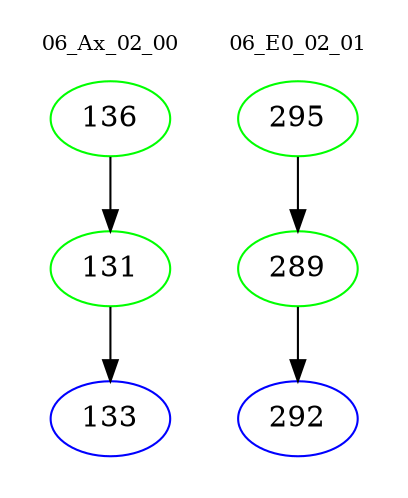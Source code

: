 digraph{
subgraph cluster_0 {
color = white
label = "06_Ax_02_00";
fontsize=10;
T0_136 [label="136", color="green"]
T0_136 -> T0_131 [color="black"]
T0_131 [label="131", color="green"]
T0_131 -> T0_133 [color="black"]
T0_133 [label="133", color="blue"]
}
subgraph cluster_1 {
color = white
label = "06_E0_02_01";
fontsize=10;
T1_295 [label="295", color="green"]
T1_295 -> T1_289 [color="black"]
T1_289 [label="289", color="green"]
T1_289 -> T1_292 [color="black"]
T1_292 [label="292", color="blue"]
}
}
